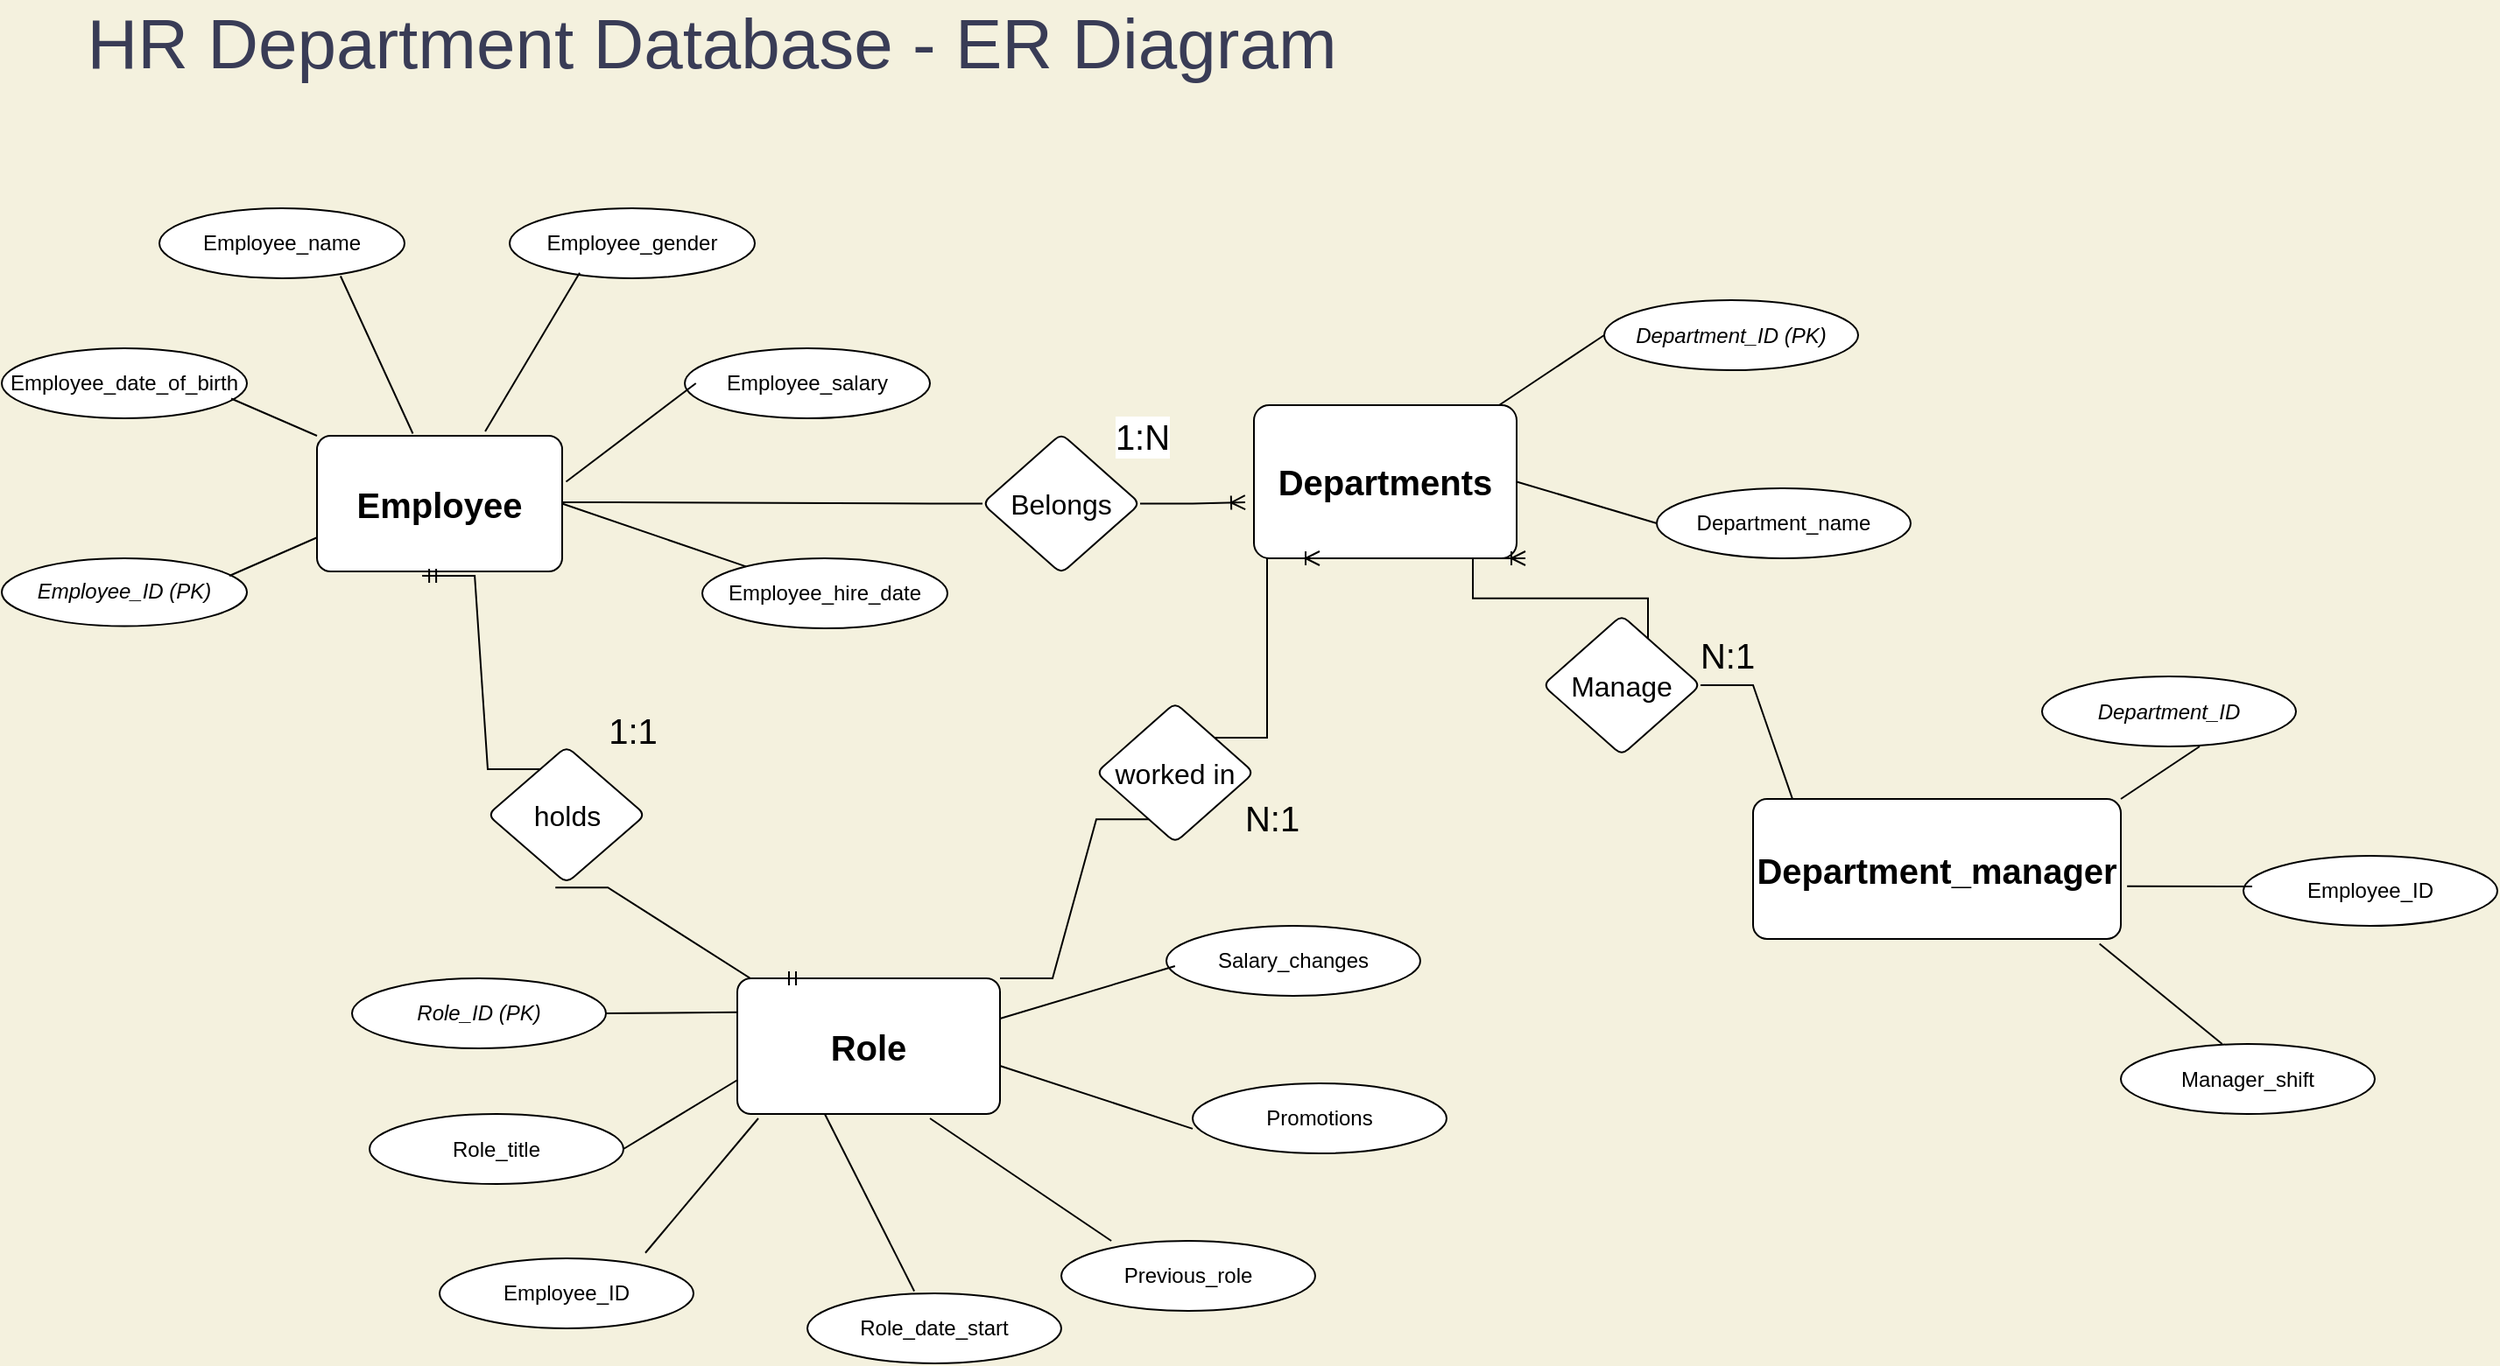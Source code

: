 <mxfile version="15.5.8" type="github">
  <diagram name="Page-1" id="a7904f86-f2b4-8e86-fa97-74104820619b">
    <mxGraphModel dx="1456" dy="741" grid="1" gridSize="10" guides="1" tooltips="1" connect="1" arrows="1" fold="1" page="1" pageScale="1" pageWidth="1600" pageHeight="900" background="#F4F1DE" math="0" shadow="0">
      <root>
        <mxCell id="0" />
        <mxCell id="1" parent="0" />
        <mxCell id="e3raqFH5HiRqm9mPKhRc-3" value="&lt;font style=&quot;font-size: 40px&quot;&gt;HR Department Database - ER Diagram&lt;/font&gt;" style="text;html=1;resizable=0;autosize=1;align=center;verticalAlign=middle;points=[];fillColor=none;strokeColor=none;fontColor=#393C56;rounded=1;sketch=1;" parent="1" vertex="1">
          <mxGeometry x="60" y="10" width="730" height="30" as="geometry" />
        </mxCell>
        <mxCell id="hZx71IKOhUPCRJcw6M9n-52" style="edgeStyle=orthogonalEdgeStyle;rounded=0;orthogonalLoop=1;jettySize=auto;html=1;exitX=0.5;exitY=1;exitDx=0;exitDy=0;" parent="1" edge="1">
          <mxGeometry relative="1" as="geometry">
            <mxPoint x="844" y="267.5" as="sourcePoint" />
            <mxPoint x="844" y="267.5" as="targetPoint" />
          </mxGeometry>
        </mxCell>
        <mxCell id="nj0aj4-7wqTGS0bk_ivH-1" value="&lt;b&gt;&lt;font style=&quot;font-size: 20px&quot;&gt;Employee&lt;/font&gt;&lt;/b&gt;" style="rounded=1;arcSize=10;whiteSpace=wrap;html=1;align=center;" parent="1" vertex="1">
          <mxGeometry x="200" y="250" width="140" height="77.5" as="geometry" />
        </mxCell>
        <mxCell id="nj0aj4-7wqTGS0bk_ivH-2" value="&lt;i&gt;Employee_ID (PK)&lt;/i&gt;" style="ellipse;whiteSpace=wrap;html=1;align=center;" parent="1" vertex="1">
          <mxGeometry x="20" y="320" width="140" height="38.75" as="geometry" />
        </mxCell>
        <mxCell id="nj0aj4-7wqTGS0bk_ivH-8" value="Employee_name" style="ellipse;whiteSpace=wrap;html=1;align=center;" parent="1" vertex="1">
          <mxGeometry x="110" y="120" width="140" height="40" as="geometry" />
        </mxCell>
        <mxCell id="nj0aj4-7wqTGS0bk_ivH-9" value="Employee_gender" style="ellipse;whiteSpace=wrap;html=1;align=center;" parent="1" vertex="1">
          <mxGeometry x="310" y="120" width="140" height="40" as="geometry" />
        </mxCell>
        <mxCell id="nj0aj4-7wqTGS0bk_ivH-10" value="Employee_hire_date" style="ellipse;whiteSpace=wrap;html=1;align=center;" parent="1" vertex="1">
          <mxGeometry x="420" y="320" width="140" height="40" as="geometry" />
        </mxCell>
        <mxCell id="nj0aj4-7wqTGS0bk_ivH-11" value="Employee_date_of_birth" style="ellipse;whiteSpace=wrap;html=1;align=center;" parent="1" vertex="1">
          <mxGeometry x="20" y="200" width="140" height="40" as="geometry" />
        </mxCell>
        <mxCell id="nj0aj4-7wqTGS0bk_ivH-12" value="Employee_salary" style="ellipse;whiteSpace=wrap;html=1;align=center;" parent="1" vertex="1">
          <mxGeometry x="410" y="200" width="140" height="40" as="geometry" />
        </mxCell>
        <mxCell id="nj0aj4-7wqTGS0bk_ivH-13" value="Role_title" style="ellipse;whiteSpace=wrap;html=1;align=center;" parent="1" vertex="1">
          <mxGeometry x="230" y="637.5" width="145" height="40" as="geometry" />
        </mxCell>
        <mxCell id="nj0aj4-7wqTGS0bk_ivH-16" value="&lt;b&gt;&lt;font style=&quot;font-size: 20px&quot;&gt;Role&lt;/font&gt;&lt;/b&gt;" style="rounded=1;arcSize=10;whiteSpace=wrap;html=1;align=center;" parent="1" vertex="1">
          <mxGeometry x="440" y="560" width="150" height="77.5" as="geometry" />
        </mxCell>
        <mxCell id="nj0aj4-7wqTGS0bk_ivH-20" value="Employee_ID" style="ellipse;whiteSpace=wrap;html=1;align=center;" parent="1" vertex="1">
          <mxGeometry x="1300" y="490" width="145" height="40" as="geometry" />
        </mxCell>
        <mxCell id="nj0aj4-7wqTGS0bk_ivH-21" value="&lt;i&gt;Role_ID (PK)&lt;/i&gt;" style="ellipse;whiteSpace=wrap;html=1;align=center;" parent="1" vertex="1">
          <mxGeometry x="220" y="560" width="145" height="40" as="geometry" />
        </mxCell>
        <mxCell id="nj0aj4-7wqTGS0bk_ivH-22" value="&lt;i&gt;Department_ID&lt;/i&gt;" style="ellipse;whiteSpace=wrap;html=1;align=center;" parent="1" vertex="1">
          <mxGeometry x="1185" y="387.5" width="145" height="40" as="geometry" />
        </mxCell>
        <mxCell id="nj0aj4-7wqTGS0bk_ivH-23" value="Promotions" style="ellipse;whiteSpace=wrap;html=1;align=center;" parent="1" vertex="1">
          <mxGeometry x="700" y="620" width="145" height="40" as="geometry" />
        </mxCell>
        <mxCell id="nj0aj4-7wqTGS0bk_ivH-24" value="Salary_changes" style="ellipse;whiteSpace=wrap;html=1;align=center;" parent="1" vertex="1">
          <mxGeometry x="685" y="530" width="145" height="40" as="geometry" />
        </mxCell>
        <mxCell id="nj0aj4-7wqTGS0bk_ivH-25" value="Previous_role" style="ellipse;whiteSpace=wrap;html=1;align=center;" parent="1" vertex="1">
          <mxGeometry x="625" y="710" width="145" height="40" as="geometry" />
        </mxCell>
        <mxCell id="nj0aj4-7wqTGS0bk_ivH-26" value="Role_date_start" style="ellipse;whiteSpace=wrap;html=1;align=center;" parent="1" vertex="1">
          <mxGeometry x="480" y="740" width="145" height="40" as="geometry" />
        </mxCell>
        <mxCell id="nj0aj4-7wqTGS0bk_ivH-27" value="&lt;b&gt;&lt;font style=&quot;font-size: 20px&quot;&gt;Department_manager&lt;/font&gt;&lt;/b&gt;" style="rounded=1;arcSize=10;whiteSpace=wrap;html=1;align=center;" parent="1" vertex="1">
          <mxGeometry x="1020" y="457.5" width="210" height="80" as="geometry" />
        </mxCell>
        <mxCell id="nj0aj4-7wqTGS0bk_ivH-30" value="Manager_shift" style="ellipse;whiteSpace=wrap;html=1;align=center;" parent="1" vertex="1">
          <mxGeometry x="1230" y="597.5" width="145" height="40" as="geometry" />
        </mxCell>
        <mxCell id="nj0aj4-7wqTGS0bk_ivH-46" value="&lt;b&gt;&lt;font style=&quot;font-size: 20px&quot;&gt;Departments&lt;/font&gt;&lt;/b&gt;" style="rounded=1;arcSize=10;whiteSpace=wrap;html=1;align=center;" parent="1" vertex="1">
          <mxGeometry x="735" y="232.5" width="150" height="87.5" as="geometry" />
        </mxCell>
        <mxCell id="nj0aj4-7wqTGS0bk_ivH-47" value="Department_name" style="ellipse;whiteSpace=wrap;html=1;align=center;" parent="1" vertex="1">
          <mxGeometry x="965" y="280" width="145" height="40" as="geometry" />
        </mxCell>
        <mxCell id="nj0aj4-7wqTGS0bk_ivH-48" value="&lt;i&gt;Department_ID (PK)&lt;/i&gt;" style="ellipse;whiteSpace=wrap;html=1;align=center;" parent="1" vertex="1">
          <mxGeometry x="935" y="172.5" width="145" height="40" as="geometry" />
        </mxCell>
        <mxCell id="1IycwErhCTAVCrpmvj0n-6" value="" style="endArrow=none;html=1;rounded=0;exitX=0.686;exitY=-0.032;exitDx=0;exitDy=0;exitPerimeter=0;" edge="1" parent="1" source="nj0aj4-7wqTGS0bk_ivH-1">
          <mxGeometry width="50" height="50" relative="1" as="geometry">
            <mxPoint x="300" y="206.88" as="sourcePoint" />
            <mxPoint x="350" y="156.88" as="targetPoint" />
          </mxGeometry>
        </mxCell>
        <mxCell id="1IycwErhCTAVCrpmvj0n-7" value="" style="endArrow=none;html=1;rounded=0;exitX=1.016;exitY=0.339;exitDx=0;exitDy=0;exitPerimeter=0;" edge="1" parent="1" source="nj0aj4-7wqTGS0bk_ivH-1">
          <mxGeometry width="50" height="50" relative="1" as="geometry">
            <mxPoint x="343.64" y="310.64" as="sourcePoint" />
            <mxPoint x="416.36" y="220" as="targetPoint" />
          </mxGeometry>
        </mxCell>
        <mxCell id="1IycwErhCTAVCrpmvj0n-8" value="" style="endArrow=none;html=1;rounded=0;exitX=0.391;exitY=-0.016;exitDx=0;exitDy=0;exitPerimeter=0;entryX=0.739;entryY=0.969;entryDx=0;entryDy=0;entryPerimeter=0;" edge="1" parent="1" source="nj0aj4-7wqTGS0bk_ivH-1" target="nj0aj4-7wqTGS0bk_ivH-8">
          <mxGeometry width="50" height="50" relative="1" as="geometry">
            <mxPoint x="160" y="225.633" as="sourcePoint" />
            <mxPoint x="234.12" y="169.36" as="targetPoint" />
          </mxGeometry>
        </mxCell>
        <mxCell id="1IycwErhCTAVCrpmvj0n-9" value="" style="endArrow=none;html=1;rounded=0;entryX=0;entryY=0.75;entryDx=0;entryDy=0;" edge="1" parent="1" target="nj0aj4-7wqTGS0bk_ivH-1">
          <mxGeometry width="50" height="50" relative="1" as="geometry">
            <mxPoint x="150" y="330" as="sourcePoint" />
            <mxPoint x="160.0" y="303.73" as="targetPoint" />
          </mxGeometry>
        </mxCell>
        <mxCell id="1IycwErhCTAVCrpmvj0n-10" value="" style="endArrow=none;html=1;rounded=0;exitX=1;exitY=0.5;exitDx=0;exitDy=0;" edge="1" parent="1" source="nj0aj4-7wqTGS0bk_ivH-1" target="nj0aj4-7wqTGS0bk_ivH-10">
          <mxGeometry width="50" height="50" relative="1" as="geometry">
            <mxPoint x="372.24" y="306.273" as="sourcePoint" />
            <mxPoint x="446.36" y="250" as="targetPoint" />
          </mxGeometry>
        </mxCell>
        <mxCell id="1IycwErhCTAVCrpmvj0n-11" value="" style="endArrow=none;html=1;rounded=0;exitX=0;exitY=0;exitDx=0;exitDy=0;entryX=0.936;entryY=0.719;entryDx=0;entryDy=0;entryPerimeter=0;" edge="1" parent="1" source="nj0aj4-7wqTGS0bk_ivH-1" target="nj0aj4-7wqTGS0bk_ivH-11">
          <mxGeometry width="50" height="50" relative="1" as="geometry">
            <mxPoint x="85.88" y="295.023" as="sourcePoint" />
            <mxPoint x="160.0" y="238.75" as="targetPoint" />
          </mxGeometry>
        </mxCell>
        <mxCell id="1IycwErhCTAVCrpmvj0n-12" value="" style="endArrow=none;html=1;rounded=0;entryX=0;entryY=0.5;entryDx=0;entryDy=0;exitX=1;exitY=0.5;exitDx=0;exitDy=0;" edge="1" parent="1" source="nj0aj4-7wqTGS0bk_ivH-46" target="nj0aj4-7wqTGS0bk_ivH-47">
          <mxGeometry width="50" height="50" relative="1" as="geometry">
            <mxPoint x="805" y="322.5" as="sourcePoint" />
            <mxPoint x="810" y="372.5" as="targetPoint" />
          </mxGeometry>
        </mxCell>
        <mxCell id="1IycwErhCTAVCrpmvj0n-13" value="" style="endArrow=none;html=1;rounded=0;exitX=1;exitY=0.5;exitDx=0;exitDy=0;entryX=0;entryY=0.25;entryDx=0;entryDy=0;" edge="1" parent="1" source="nj0aj4-7wqTGS0bk_ivH-21" target="nj0aj4-7wqTGS0bk_ivH-16">
          <mxGeometry width="50" height="50" relative="1" as="geometry">
            <mxPoint x="335.03" y="547.5" as="sourcePoint" />
            <mxPoint x="440" y="570" as="targetPoint" />
          </mxGeometry>
        </mxCell>
        <mxCell id="1IycwErhCTAVCrpmvj0n-14" value="" style="endArrow=none;html=1;rounded=0;exitX=1;exitY=0.5;exitDx=0;exitDy=0;entryX=0;entryY=0.75;entryDx=0;entryDy=0;" edge="1" parent="1" source="nj0aj4-7wqTGS0bk_ivH-13" target="nj0aj4-7wqTGS0bk_ivH-16">
          <mxGeometry width="50" height="50" relative="1" as="geometry">
            <mxPoint x="350" y="547.5" as="sourcePoint" />
            <mxPoint x="454.966" y="583.438" as="targetPoint" />
          </mxGeometry>
        </mxCell>
        <mxCell id="1IycwErhCTAVCrpmvj0n-15" value="" style="endArrow=none;html=1;rounded=0;exitX=0.421;exitY=-0.031;exitDx=0;exitDy=0;entryX=0.333;entryY=1;entryDx=0;entryDy=0;entryPerimeter=0;exitPerimeter=0;" edge="1" parent="1" source="nj0aj4-7wqTGS0bk_ivH-26" target="nj0aj4-7wqTGS0bk_ivH-16">
          <mxGeometry width="50" height="50" relative="1" as="geometry">
            <mxPoint x="380" y="637.5" as="sourcePoint" />
            <mxPoint x="484.966" y="673.438" as="targetPoint" />
          </mxGeometry>
        </mxCell>
        <mxCell id="1IycwErhCTAVCrpmvj0n-16" value="" style="endArrow=none;html=1;rounded=0;entryX=0.197;entryY=0;entryDx=0;entryDy=0;entryPerimeter=0;" edge="1" parent="1" target="nj0aj4-7wqTGS0bk_ivH-25">
          <mxGeometry width="50" height="50" relative="1" as="geometry">
            <mxPoint x="550" y="640" as="sourcePoint" />
            <mxPoint x="614.966" y="715.938" as="targetPoint" />
          </mxGeometry>
        </mxCell>
        <mxCell id="1IycwErhCTAVCrpmvj0n-17" value="" style="endArrow=none;html=1;rounded=0;" edge="1" parent="1">
          <mxGeometry width="50" height="50" relative="1" as="geometry">
            <mxPoint x="590" y="610" as="sourcePoint" />
            <mxPoint x="699.996" y="645.938" as="targetPoint" />
          </mxGeometry>
        </mxCell>
        <mxCell id="1IycwErhCTAVCrpmvj0n-18" value="" style="endArrow=none;html=1;rounded=0;entryX=0.034;entryY=0.575;entryDx=0;entryDy=0;entryPerimeter=0;" edge="1" parent="1" target="nj0aj4-7wqTGS0bk_ivH-24">
          <mxGeometry width="50" height="50" relative="1" as="geometry">
            <mxPoint x="590" y="583" as="sourcePoint" />
            <mxPoint x="680" y="583" as="targetPoint" />
          </mxGeometry>
        </mxCell>
        <mxCell id="1IycwErhCTAVCrpmvj0n-20" value="" style="endArrow=none;html=1;rounded=0;entryX=0;entryY=0.5;entryDx=0;entryDy=0;" edge="1" parent="1" target="nj0aj4-7wqTGS0bk_ivH-48">
          <mxGeometry width="50" height="50" relative="1" as="geometry">
            <mxPoint x="875" y="232.5" as="sourcePoint" />
            <mxPoint x="925" y="192.5" as="targetPoint" />
            <Array as="points" />
          </mxGeometry>
        </mxCell>
        <mxCell id="1IycwErhCTAVCrpmvj0n-21" value="" style="endArrow=none;html=1;rounded=0;exitX=0.942;exitY=1.034;exitDx=0;exitDy=0;exitPerimeter=0;entryX=0.399;entryY=0;entryDx=0;entryDy=0;entryPerimeter=0;" edge="1" parent="1" source="nj0aj4-7wqTGS0bk_ivH-27" target="nj0aj4-7wqTGS0bk_ivH-30">
          <mxGeometry width="50" height="50" relative="1" as="geometry">
            <mxPoint x="1105" y="569.06" as="sourcePoint" />
            <mxPoint x="1209.966" y="604.998" as="targetPoint" />
          </mxGeometry>
        </mxCell>
        <mxCell id="1IycwErhCTAVCrpmvj0n-24" value="" style="endArrow=none;html=1;rounded=0;entryX=1;entryY=0;entryDx=0;entryDy=0;" edge="1" parent="1" target="nj0aj4-7wqTGS0bk_ivH-27">
          <mxGeometry width="50" height="50" relative="1" as="geometry">
            <mxPoint x="1275" y="427.5" as="sourcePoint" />
            <mxPoint x="1059.996" y="517.498" as="targetPoint" />
          </mxGeometry>
        </mxCell>
        <mxCell id="1IycwErhCTAVCrpmvj0n-25" value="" style="endArrow=none;html=1;rounded=0;exitX=1.017;exitY=0.623;exitDx=0;exitDy=0;exitPerimeter=0;" edge="1" parent="1" source="nj0aj4-7wqTGS0bk_ivH-27">
          <mxGeometry width="50" height="50" relative="1" as="geometry">
            <mxPoint x="1085" y="547.5" as="sourcePoint" />
            <mxPoint x="1305" y="507.5" as="targetPoint" />
          </mxGeometry>
        </mxCell>
        <mxCell id="1IycwErhCTAVCrpmvj0n-27" value="" style="edgeStyle=entityRelationEdgeStyle;fontSize=12;html=1;endArrow=ERoneToMany;rounded=0;startArrow=none;" edge="1" parent="1" source="nj0aj4-7wqTGS0bk_ivH-155">
          <mxGeometry width="100" height="100" relative="1" as="geometry">
            <mxPoint x="340" y="288.04" as="sourcePoint" />
            <mxPoint x="730" y="288.04" as="targetPoint" />
          </mxGeometry>
        </mxCell>
        <mxCell id="1IycwErhCTAVCrpmvj0n-28" value="1:N" style="edgeLabel;html=1;align=center;verticalAlign=middle;resizable=0;points=[];fontSize=20;" vertex="1" connectable="0" parent="1IycwErhCTAVCrpmvj0n-27">
          <mxGeometry x="0.094" relative="1" as="geometry">
            <mxPoint x="-32" y="-38" as="offset" />
          </mxGeometry>
        </mxCell>
        <mxCell id="1IycwErhCTAVCrpmvj0n-34" value="" style="edgeStyle=entityRelationEdgeStyle;fontSize=12;html=1;endArrow=ERmandOne;startArrow=none;rounded=0;entryX=0.429;entryY=1.032;entryDx=0;entryDy=0;entryPerimeter=0;exitX=0.25;exitY=0;exitDx=0;exitDy=0;" edge="1" parent="1" source="nj0aj4-7wqTGS0bk_ivH-141" target="nj0aj4-7wqTGS0bk_ivH-1">
          <mxGeometry width="100" height="100" relative="1" as="geometry">
            <mxPoint x="460" y="540" as="sourcePoint" />
            <mxPoint x="380" y="387.5" as="targetPoint" />
          </mxGeometry>
        </mxCell>
        <mxCell id="nj0aj4-7wqTGS0bk_ivH-141" value="&lt;font style=&quot;font-size: 16px&quot;&gt;holds&lt;/font&gt;" style="rhombus;whiteSpace=wrap;html=1;rounded=1;arcSize=10;" parent="1" vertex="1">
          <mxGeometry x="297.5" y="427.5" width="90" height="78.13" as="geometry" />
        </mxCell>
        <mxCell id="1IycwErhCTAVCrpmvj0n-36" value="" style="edgeStyle=entityRelationEdgeStyle;fontSize=12;html=1;endArrow=none;startArrow=ERmandOne;rounded=0;entryX=0.429;entryY=1.032;entryDx=0;entryDy=0;entryPerimeter=0;exitX=0.25;exitY=0;exitDx=0;exitDy=0;" edge="1" parent="1" source="nj0aj4-7wqTGS0bk_ivH-16" target="nj0aj4-7wqTGS0bk_ivH-141">
          <mxGeometry width="100" height="100" relative="1" as="geometry">
            <mxPoint x="477.5" y="560.0" as="sourcePoint" />
            <mxPoint x="260.06" y="329.98" as="targetPoint" />
          </mxGeometry>
        </mxCell>
        <mxCell id="nj0aj4-7wqTGS0bk_ivH-155" value="&lt;font style=&quot;font-size: 16px&quot;&gt;Belongs&lt;/font&gt;" style="rhombus;whiteSpace=wrap;html=1;rounded=1;arcSize=10;" parent="1" vertex="1">
          <mxGeometry x="580" y="248.75" width="90" height="80" as="geometry" />
        </mxCell>
        <mxCell id="1IycwErhCTAVCrpmvj0n-37" value="" style="edgeStyle=entityRelationEdgeStyle;fontSize=12;html=1;endArrow=none;rounded=0;" edge="1" parent="1" target="nj0aj4-7wqTGS0bk_ivH-155">
          <mxGeometry width="100" height="100" relative="1" as="geometry">
            <mxPoint x="340" y="288.04" as="sourcePoint" />
            <mxPoint x="730" y="288.04" as="targetPoint" />
          </mxGeometry>
        </mxCell>
        <mxCell id="1IycwErhCTAVCrpmvj0n-39" value="1:1" style="text;html=1;align=center;verticalAlign=middle;resizable=0;points=[];autosize=1;strokeColor=none;fillColor=none;fontSize=20;" vertex="1" parent="1">
          <mxGeometry x="360" y="402.5" width="40" height="30" as="geometry" />
        </mxCell>
        <mxCell id="1IycwErhCTAVCrpmvj0n-40" value="" style="edgeStyle=entityRelationEdgeStyle;fontSize=12;html=1;endArrow=ERoneToMany;rounded=0;exitX=1;exitY=0;exitDx=0;exitDy=0;entryX=0.25;entryY=1;entryDx=0;entryDy=0;startArrow=none;" edge="1" parent="1" source="nj0aj4-7wqTGS0bk_ivH-52" target="nj0aj4-7wqTGS0bk_ivH-46">
          <mxGeometry width="100" height="100" relative="1" as="geometry">
            <mxPoint x="840" y="440" as="sourcePoint" />
            <mxPoint x="940" y="340" as="targetPoint" />
          </mxGeometry>
        </mxCell>
        <mxCell id="nj0aj4-7wqTGS0bk_ivH-52" value="&lt;font style=&quot;font-size: 16px&quot;&gt;worked in&lt;/font&gt;" style="rhombus;whiteSpace=wrap;html=1;rounded=1;arcSize=10;" parent="1" vertex="1">
          <mxGeometry x="645" y="402.5" width="90" height="80" as="geometry" />
        </mxCell>
        <mxCell id="1IycwErhCTAVCrpmvj0n-41" value="" style="edgeStyle=entityRelationEdgeStyle;fontSize=12;html=1;endArrow=none;rounded=0;exitX=1;exitY=0;exitDx=0;exitDy=0;entryX=0.25;entryY=1;entryDx=0;entryDy=0;" edge="1" parent="1" source="nj0aj4-7wqTGS0bk_ivH-16" target="nj0aj4-7wqTGS0bk_ivH-52">
          <mxGeometry width="100" height="100" relative="1" as="geometry">
            <mxPoint x="590" y="560.0" as="sourcePoint" />
            <mxPoint x="772.5" y="320" as="targetPoint" />
          </mxGeometry>
        </mxCell>
        <mxCell id="1IycwErhCTAVCrpmvj0n-42" value="N:1" style="text;html=1;align=center;verticalAlign=middle;resizable=0;points=[];autosize=1;strokeColor=none;fillColor=none;fontSize=20;" vertex="1" parent="1">
          <mxGeometry x="720" y="452.5" width="50" height="30" as="geometry" />
        </mxCell>
        <mxCell id="1IycwErhCTAVCrpmvj0n-43" value="" style="edgeStyle=entityRelationEdgeStyle;fontSize=12;html=1;endArrow=ERoneToMany;rounded=0;exitX=0.25;exitY=0;exitDx=0;exitDy=0;startArrow=none;" edge="1" parent="1" source="nj0aj4-7wqTGS0bk_ivH-152">
          <mxGeometry width="100" height="100" relative="1" as="geometry">
            <mxPoint x="1080" y="450" as="sourcePoint" />
            <mxPoint x="890" y="320" as="targetPoint" />
          </mxGeometry>
        </mxCell>
        <mxCell id="nj0aj4-7wqTGS0bk_ivH-152" value="&lt;font style=&quot;font-size: 16px&quot;&gt;Manage&lt;/font&gt;" style="rhombus;whiteSpace=wrap;html=1;rounded=1;arcSize=10;" parent="1" vertex="1">
          <mxGeometry x="900" y="352.5" width="90" height="80" as="geometry" />
        </mxCell>
        <mxCell id="1IycwErhCTAVCrpmvj0n-44" value="" style="edgeStyle=entityRelationEdgeStyle;fontSize=12;html=1;endArrow=none;rounded=0;exitX=0.25;exitY=0;exitDx=0;exitDy=0;" edge="1" parent="1" source="nj0aj4-7wqTGS0bk_ivH-27" target="nj0aj4-7wqTGS0bk_ivH-152">
          <mxGeometry width="100" height="100" relative="1" as="geometry">
            <mxPoint x="1072.5" y="457.5" as="sourcePoint" />
            <mxPoint x="890" y="320" as="targetPoint" />
          </mxGeometry>
        </mxCell>
        <mxCell id="1IycwErhCTAVCrpmvj0n-45" value="N:1" style="text;html=1;align=center;verticalAlign=middle;resizable=0;points=[];autosize=1;strokeColor=none;fillColor=none;fontSize=20;" vertex="1" parent="1">
          <mxGeometry x="980" y="360" width="50" height="30" as="geometry" />
        </mxCell>
        <mxCell id="1IycwErhCTAVCrpmvj0n-46" value="Employee_ID" style="ellipse;whiteSpace=wrap;html=1;align=center;" vertex="1" parent="1">
          <mxGeometry x="270" y="720" width="145" height="40" as="geometry" />
        </mxCell>
        <mxCell id="1IycwErhCTAVCrpmvj0n-47" value="" style="endArrow=none;html=1;rounded=0;exitX=1;exitY=0.5;exitDx=0;exitDy=0;" edge="1" parent="1">
          <mxGeometry width="50" height="50" relative="1" as="geometry">
            <mxPoint x="387.5" y="716.88" as="sourcePoint" />
            <mxPoint x="452" y="640" as="targetPoint" />
          </mxGeometry>
        </mxCell>
      </root>
    </mxGraphModel>
  </diagram>
</mxfile>
